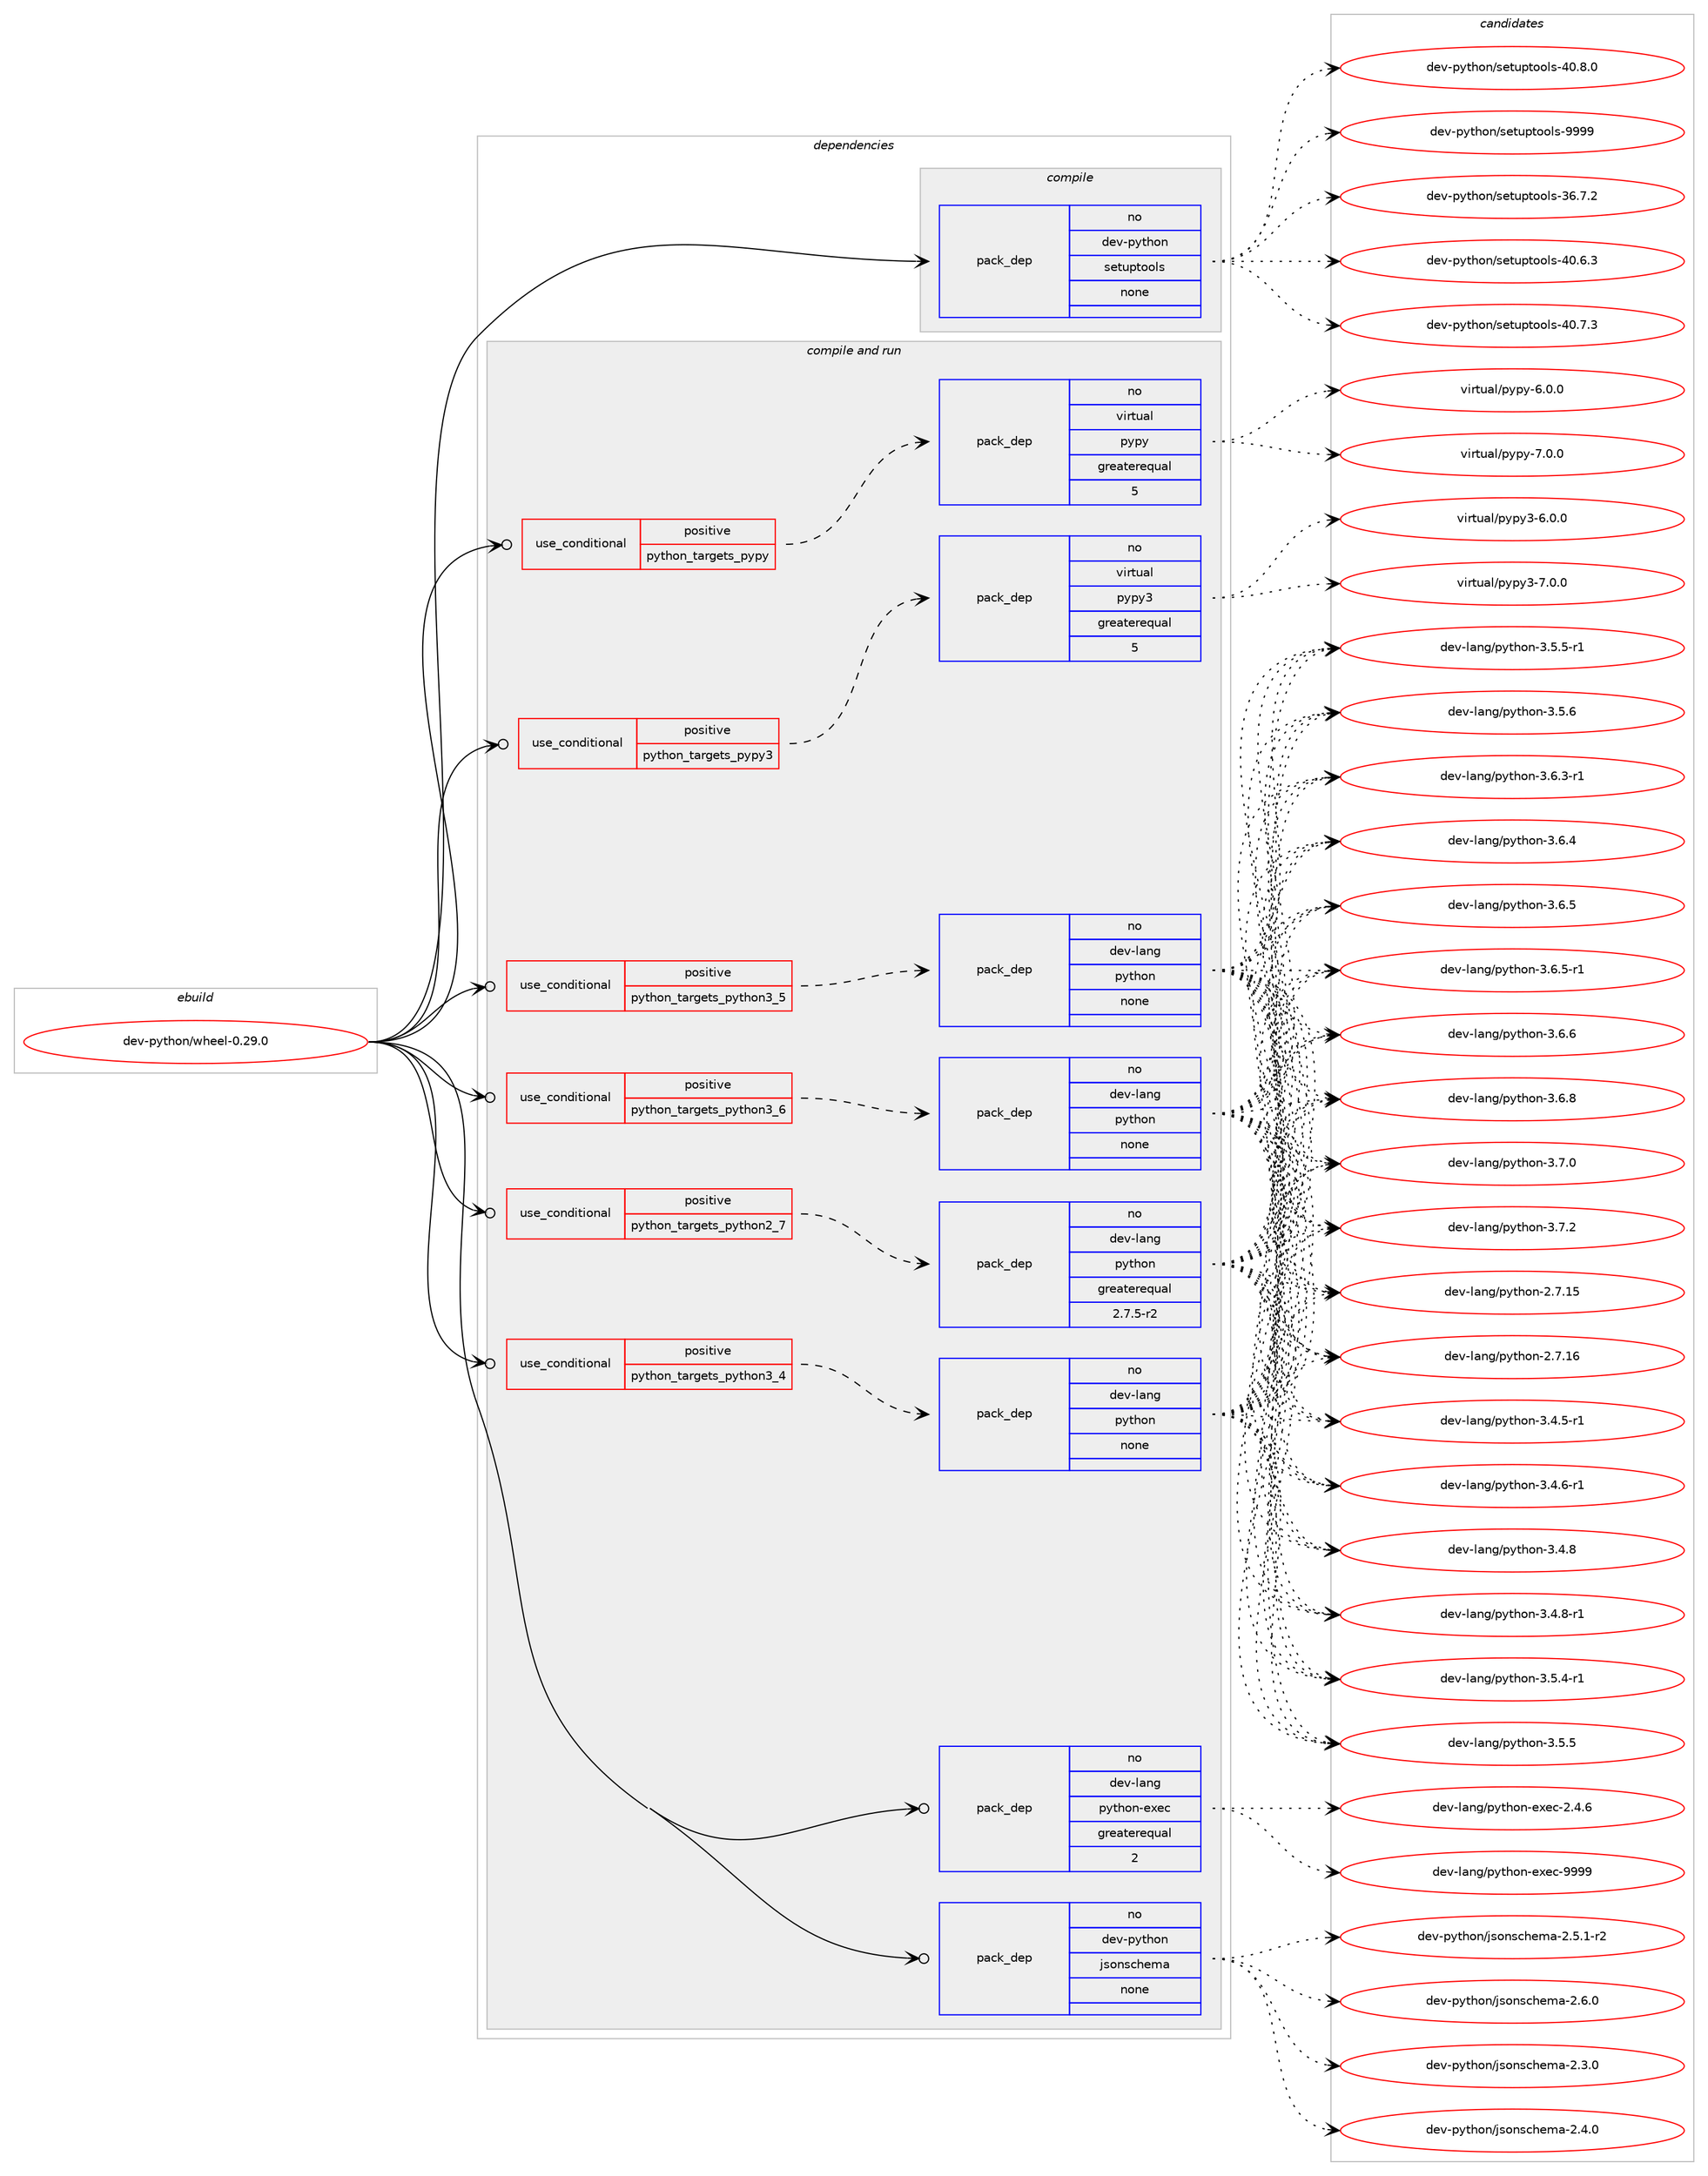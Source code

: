 digraph prolog {

# *************
# Graph options
# *************

newrank=true;
concentrate=true;
compound=true;
graph [rankdir=LR,fontname=Helvetica,fontsize=10,ranksep=1.5];#, ranksep=2.5, nodesep=0.2];
edge  [arrowhead=vee];
node  [fontname=Helvetica,fontsize=10];

# **********
# The ebuild
# **********

subgraph cluster_leftcol {
color=gray;
rank=same;
label=<<i>ebuild</i>>;
id [label="dev-python/wheel-0.29.0", color=red, width=4, href="../dev-python/wheel-0.29.0.svg"];
}

# ****************
# The dependencies
# ****************

subgraph cluster_midcol {
color=gray;
label=<<i>dependencies</i>>;
subgraph cluster_compile {
fillcolor="#eeeeee";
style=filled;
label=<<i>compile</i>>;
subgraph pack1037752 {
dependency1447914 [label=<<TABLE BORDER="0" CELLBORDER="1" CELLSPACING="0" CELLPADDING="4" WIDTH="220"><TR><TD ROWSPAN="6" CELLPADDING="30">pack_dep</TD></TR><TR><TD WIDTH="110">no</TD></TR><TR><TD>dev-python</TD></TR><TR><TD>setuptools</TD></TR><TR><TD>none</TD></TR><TR><TD></TD></TR></TABLE>>, shape=none, color=blue];
}
id:e -> dependency1447914:w [weight=20,style="solid",arrowhead="vee"];
}
subgraph cluster_compileandrun {
fillcolor="#eeeeee";
style=filled;
label=<<i>compile and run</i>>;
subgraph cond386792 {
dependency1447915 [label=<<TABLE BORDER="0" CELLBORDER="1" CELLSPACING="0" CELLPADDING="4"><TR><TD ROWSPAN="3" CELLPADDING="10">use_conditional</TD></TR><TR><TD>positive</TD></TR><TR><TD>python_targets_pypy</TD></TR></TABLE>>, shape=none, color=red];
subgraph pack1037753 {
dependency1447916 [label=<<TABLE BORDER="0" CELLBORDER="1" CELLSPACING="0" CELLPADDING="4" WIDTH="220"><TR><TD ROWSPAN="6" CELLPADDING="30">pack_dep</TD></TR><TR><TD WIDTH="110">no</TD></TR><TR><TD>virtual</TD></TR><TR><TD>pypy</TD></TR><TR><TD>greaterequal</TD></TR><TR><TD>5</TD></TR></TABLE>>, shape=none, color=blue];
}
dependency1447915:e -> dependency1447916:w [weight=20,style="dashed",arrowhead="vee"];
}
id:e -> dependency1447915:w [weight=20,style="solid",arrowhead="odotvee"];
subgraph cond386793 {
dependency1447917 [label=<<TABLE BORDER="0" CELLBORDER="1" CELLSPACING="0" CELLPADDING="4"><TR><TD ROWSPAN="3" CELLPADDING="10">use_conditional</TD></TR><TR><TD>positive</TD></TR><TR><TD>python_targets_pypy3</TD></TR></TABLE>>, shape=none, color=red];
subgraph pack1037754 {
dependency1447918 [label=<<TABLE BORDER="0" CELLBORDER="1" CELLSPACING="0" CELLPADDING="4" WIDTH="220"><TR><TD ROWSPAN="6" CELLPADDING="30">pack_dep</TD></TR><TR><TD WIDTH="110">no</TD></TR><TR><TD>virtual</TD></TR><TR><TD>pypy3</TD></TR><TR><TD>greaterequal</TD></TR><TR><TD>5</TD></TR></TABLE>>, shape=none, color=blue];
}
dependency1447917:e -> dependency1447918:w [weight=20,style="dashed",arrowhead="vee"];
}
id:e -> dependency1447917:w [weight=20,style="solid",arrowhead="odotvee"];
subgraph cond386794 {
dependency1447919 [label=<<TABLE BORDER="0" CELLBORDER="1" CELLSPACING="0" CELLPADDING="4"><TR><TD ROWSPAN="3" CELLPADDING="10">use_conditional</TD></TR><TR><TD>positive</TD></TR><TR><TD>python_targets_python2_7</TD></TR></TABLE>>, shape=none, color=red];
subgraph pack1037755 {
dependency1447920 [label=<<TABLE BORDER="0" CELLBORDER="1" CELLSPACING="0" CELLPADDING="4" WIDTH="220"><TR><TD ROWSPAN="6" CELLPADDING="30">pack_dep</TD></TR><TR><TD WIDTH="110">no</TD></TR><TR><TD>dev-lang</TD></TR><TR><TD>python</TD></TR><TR><TD>greaterequal</TD></TR><TR><TD>2.7.5-r2</TD></TR></TABLE>>, shape=none, color=blue];
}
dependency1447919:e -> dependency1447920:w [weight=20,style="dashed",arrowhead="vee"];
}
id:e -> dependency1447919:w [weight=20,style="solid",arrowhead="odotvee"];
subgraph cond386795 {
dependency1447921 [label=<<TABLE BORDER="0" CELLBORDER="1" CELLSPACING="0" CELLPADDING="4"><TR><TD ROWSPAN="3" CELLPADDING="10">use_conditional</TD></TR><TR><TD>positive</TD></TR><TR><TD>python_targets_python3_4</TD></TR></TABLE>>, shape=none, color=red];
subgraph pack1037756 {
dependency1447922 [label=<<TABLE BORDER="0" CELLBORDER="1" CELLSPACING="0" CELLPADDING="4" WIDTH="220"><TR><TD ROWSPAN="6" CELLPADDING="30">pack_dep</TD></TR><TR><TD WIDTH="110">no</TD></TR><TR><TD>dev-lang</TD></TR><TR><TD>python</TD></TR><TR><TD>none</TD></TR><TR><TD></TD></TR></TABLE>>, shape=none, color=blue];
}
dependency1447921:e -> dependency1447922:w [weight=20,style="dashed",arrowhead="vee"];
}
id:e -> dependency1447921:w [weight=20,style="solid",arrowhead="odotvee"];
subgraph cond386796 {
dependency1447923 [label=<<TABLE BORDER="0" CELLBORDER="1" CELLSPACING="0" CELLPADDING="4"><TR><TD ROWSPAN="3" CELLPADDING="10">use_conditional</TD></TR><TR><TD>positive</TD></TR><TR><TD>python_targets_python3_5</TD></TR></TABLE>>, shape=none, color=red];
subgraph pack1037757 {
dependency1447924 [label=<<TABLE BORDER="0" CELLBORDER="1" CELLSPACING="0" CELLPADDING="4" WIDTH="220"><TR><TD ROWSPAN="6" CELLPADDING="30">pack_dep</TD></TR><TR><TD WIDTH="110">no</TD></TR><TR><TD>dev-lang</TD></TR><TR><TD>python</TD></TR><TR><TD>none</TD></TR><TR><TD></TD></TR></TABLE>>, shape=none, color=blue];
}
dependency1447923:e -> dependency1447924:w [weight=20,style="dashed",arrowhead="vee"];
}
id:e -> dependency1447923:w [weight=20,style="solid",arrowhead="odotvee"];
subgraph cond386797 {
dependency1447925 [label=<<TABLE BORDER="0" CELLBORDER="1" CELLSPACING="0" CELLPADDING="4"><TR><TD ROWSPAN="3" CELLPADDING="10">use_conditional</TD></TR><TR><TD>positive</TD></TR><TR><TD>python_targets_python3_6</TD></TR></TABLE>>, shape=none, color=red];
subgraph pack1037758 {
dependency1447926 [label=<<TABLE BORDER="0" CELLBORDER="1" CELLSPACING="0" CELLPADDING="4" WIDTH="220"><TR><TD ROWSPAN="6" CELLPADDING="30">pack_dep</TD></TR><TR><TD WIDTH="110">no</TD></TR><TR><TD>dev-lang</TD></TR><TR><TD>python</TD></TR><TR><TD>none</TD></TR><TR><TD></TD></TR></TABLE>>, shape=none, color=blue];
}
dependency1447925:e -> dependency1447926:w [weight=20,style="dashed",arrowhead="vee"];
}
id:e -> dependency1447925:w [weight=20,style="solid",arrowhead="odotvee"];
subgraph pack1037759 {
dependency1447927 [label=<<TABLE BORDER="0" CELLBORDER="1" CELLSPACING="0" CELLPADDING="4" WIDTH="220"><TR><TD ROWSPAN="6" CELLPADDING="30">pack_dep</TD></TR><TR><TD WIDTH="110">no</TD></TR><TR><TD>dev-lang</TD></TR><TR><TD>python-exec</TD></TR><TR><TD>greaterequal</TD></TR><TR><TD>2</TD></TR></TABLE>>, shape=none, color=blue];
}
id:e -> dependency1447927:w [weight=20,style="solid",arrowhead="odotvee"];
subgraph pack1037760 {
dependency1447928 [label=<<TABLE BORDER="0" CELLBORDER="1" CELLSPACING="0" CELLPADDING="4" WIDTH="220"><TR><TD ROWSPAN="6" CELLPADDING="30">pack_dep</TD></TR><TR><TD WIDTH="110">no</TD></TR><TR><TD>dev-python</TD></TR><TR><TD>jsonschema</TD></TR><TR><TD>none</TD></TR><TR><TD></TD></TR></TABLE>>, shape=none, color=blue];
}
id:e -> dependency1447928:w [weight=20,style="solid",arrowhead="odotvee"];
}
subgraph cluster_run {
fillcolor="#eeeeee";
style=filled;
label=<<i>run</i>>;
}
}

# **************
# The candidates
# **************

subgraph cluster_choices {
rank=same;
color=gray;
label=<<i>candidates</i>>;

subgraph choice1037752 {
color=black;
nodesep=1;
choice100101118451121211161041111104711510111611711211611111110811545515446554650 [label="dev-python/setuptools-36.7.2", color=red, width=4,href="../dev-python/setuptools-36.7.2.svg"];
choice100101118451121211161041111104711510111611711211611111110811545524846544651 [label="dev-python/setuptools-40.6.3", color=red, width=4,href="../dev-python/setuptools-40.6.3.svg"];
choice100101118451121211161041111104711510111611711211611111110811545524846554651 [label="dev-python/setuptools-40.7.3", color=red, width=4,href="../dev-python/setuptools-40.7.3.svg"];
choice100101118451121211161041111104711510111611711211611111110811545524846564648 [label="dev-python/setuptools-40.8.0", color=red, width=4,href="../dev-python/setuptools-40.8.0.svg"];
choice10010111845112121116104111110471151011161171121161111111081154557575757 [label="dev-python/setuptools-9999", color=red, width=4,href="../dev-python/setuptools-9999.svg"];
dependency1447914:e -> choice100101118451121211161041111104711510111611711211611111110811545515446554650:w [style=dotted,weight="100"];
dependency1447914:e -> choice100101118451121211161041111104711510111611711211611111110811545524846544651:w [style=dotted,weight="100"];
dependency1447914:e -> choice100101118451121211161041111104711510111611711211611111110811545524846554651:w [style=dotted,weight="100"];
dependency1447914:e -> choice100101118451121211161041111104711510111611711211611111110811545524846564648:w [style=dotted,weight="100"];
dependency1447914:e -> choice10010111845112121116104111110471151011161171121161111111081154557575757:w [style=dotted,weight="100"];
}
subgraph choice1037753 {
color=black;
nodesep=1;
choice1181051141161179710847112121112121455446484648 [label="virtual/pypy-6.0.0", color=red, width=4,href="../virtual/pypy-6.0.0.svg"];
choice1181051141161179710847112121112121455546484648 [label="virtual/pypy-7.0.0", color=red, width=4,href="../virtual/pypy-7.0.0.svg"];
dependency1447916:e -> choice1181051141161179710847112121112121455446484648:w [style=dotted,weight="100"];
dependency1447916:e -> choice1181051141161179710847112121112121455546484648:w [style=dotted,weight="100"];
}
subgraph choice1037754 {
color=black;
nodesep=1;
choice118105114116117971084711212111212151455446484648 [label="virtual/pypy3-6.0.0", color=red, width=4,href="../virtual/pypy3-6.0.0.svg"];
choice118105114116117971084711212111212151455546484648 [label="virtual/pypy3-7.0.0", color=red, width=4,href="../virtual/pypy3-7.0.0.svg"];
dependency1447918:e -> choice118105114116117971084711212111212151455446484648:w [style=dotted,weight="100"];
dependency1447918:e -> choice118105114116117971084711212111212151455546484648:w [style=dotted,weight="100"];
}
subgraph choice1037755 {
color=black;
nodesep=1;
choice10010111845108971101034711212111610411111045504655464953 [label="dev-lang/python-2.7.15", color=red, width=4,href="../dev-lang/python-2.7.15.svg"];
choice10010111845108971101034711212111610411111045504655464954 [label="dev-lang/python-2.7.16", color=red, width=4,href="../dev-lang/python-2.7.16.svg"];
choice1001011184510897110103471121211161041111104551465246534511449 [label="dev-lang/python-3.4.5-r1", color=red, width=4,href="../dev-lang/python-3.4.5-r1.svg"];
choice1001011184510897110103471121211161041111104551465246544511449 [label="dev-lang/python-3.4.6-r1", color=red, width=4,href="../dev-lang/python-3.4.6-r1.svg"];
choice100101118451089711010347112121116104111110455146524656 [label="dev-lang/python-3.4.8", color=red, width=4,href="../dev-lang/python-3.4.8.svg"];
choice1001011184510897110103471121211161041111104551465246564511449 [label="dev-lang/python-3.4.8-r1", color=red, width=4,href="../dev-lang/python-3.4.8-r1.svg"];
choice1001011184510897110103471121211161041111104551465346524511449 [label="dev-lang/python-3.5.4-r1", color=red, width=4,href="../dev-lang/python-3.5.4-r1.svg"];
choice100101118451089711010347112121116104111110455146534653 [label="dev-lang/python-3.5.5", color=red, width=4,href="../dev-lang/python-3.5.5.svg"];
choice1001011184510897110103471121211161041111104551465346534511449 [label="dev-lang/python-3.5.5-r1", color=red, width=4,href="../dev-lang/python-3.5.5-r1.svg"];
choice100101118451089711010347112121116104111110455146534654 [label="dev-lang/python-3.5.6", color=red, width=4,href="../dev-lang/python-3.5.6.svg"];
choice1001011184510897110103471121211161041111104551465446514511449 [label="dev-lang/python-3.6.3-r1", color=red, width=4,href="../dev-lang/python-3.6.3-r1.svg"];
choice100101118451089711010347112121116104111110455146544652 [label="dev-lang/python-3.6.4", color=red, width=4,href="../dev-lang/python-3.6.4.svg"];
choice100101118451089711010347112121116104111110455146544653 [label="dev-lang/python-3.6.5", color=red, width=4,href="../dev-lang/python-3.6.5.svg"];
choice1001011184510897110103471121211161041111104551465446534511449 [label="dev-lang/python-3.6.5-r1", color=red, width=4,href="../dev-lang/python-3.6.5-r1.svg"];
choice100101118451089711010347112121116104111110455146544654 [label="dev-lang/python-3.6.6", color=red, width=4,href="../dev-lang/python-3.6.6.svg"];
choice100101118451089711010347112121116104111110455146544656 [label="dev-lang/python-3.6.8", color=red, width=4,href="../dev-lang/python-3.6.8.svg"];
choice100101118451089711010347112121116104111110455146554648 [label="dev-lang/python-3.7.0", color=red, width=4,href="../dev-lang/python-3.7.0.svg"];
choice100101118451089711010347112121116104111110455146554650 [label="dev-lang/python-3.7.2", color=red, width=4,href="../dev-lang/python-3.7.2.svg"];
dependency1447920:e -> choice10010111845108971101034711212111610411111045504655464953:w [style=dotted,weight="100"];
dependency1447920:e -> choice10010111845108971101034711212111610411111045504655464954:w [style=dotted,weight="100"];
dependency1447920:e -> choice1001011184510897110103471121211161041111104551465246534511449:w [style=dotted,weight="100"];
dependency1447920:e -> choice1001011184510897110103471121211161041111104551465246544511449:w [style=dotted,weight="100"];
dependency1447920:e -> choice100101118451089711010347112121116104111110455146524656:w [style=dotted,weight="100"];
dependency1447920:e -> choice1001011184510897110103471121211161041111104551465246564511449:w [style=dotted,weight="100"];
dependency1447920:e -> choice1001011184510897110103471121211161041111104551465346524511449:w [style=dotted,weight="100"];
dependency1447920:e -> choice100101118451089711010347112121116104111110455146534653:w [style=dotted,weight="100"];
dependency1447920:e -> choice1001011184510897110103471121211161041111104551465346534511449:w [style=dotted,weight="100"];
dependency1447920:e -> choice100101118451089711010347112121116104111110455146534654:w [style=dotted,weight="100"];
dependency1447920:e -> choice1001011184510897110103471121211161041111104551465446514511449:w [style=dotted,weight="100"];
dependency1447920:e -> choice100101118451089711010347112121116104111110455146544652:w [style=dotted,weight="100"];
dependency1447920:e -> choice100101118451089711010347112121116104111110455146544653:w [style=dotted,weight="100"];
dependency1447920:e -> choice1001011184510897110103471121211161041111104551465446534511449:w [style=dotted,weight="100"];
dependency1447920:e -> choice100101118451089711010347112121116104111110455146544654:w [style=dotted,weight="100"];
dependency1447920:e -> choice100101118451089711010347112121116104111110455146544656:w [style=dotted,weight="100"];
dependency1447920:e -> choice100101118451089711010347112121116104111110455146554648:w [style=dotted,weight="100"];
dependency1447920:e -> choice100101118451089711010347112121116104111110455146554650:w [style=dotted,weight="100"];
}
subgraph choice1037756 {
color=black;
nodesep=1;
choice10010111845108971101034711212111610411111045504655464953 [label="dev-lang/python-2.7.15", color=red, width=4,href="../dev-lang/python-2.7.15.svg"];
choice10010111845108971101034711212111610411111045504655464954 [label="dev-lang/python-2.7.16", color=red, width=4,href="../dev-lang/python-2.7.16.svg"];
choice1001011184510897110103471121211161041111104551465246534511449 [label="dev-lang/python-3.4.5-r1", color=red, width=4,href="../dev-lang/python-3.4.5-r1.svg"];
choice1001011184510897110103471121211161041111104551465246544511449 [label="dev-lang/python-3.4.6-r1", color=red, width=4,href="../dev-lang/python-3.4.6-r1.svg"];
choice100101118451089711010347112121116104111110455146524656 [label="dev-lang/python-3.4.8", color=red, width=4,href="../dev-lang/python-3.4.8.svg"];
choice1001011184510897110103471121211161041111104551465246564511449 [label="dev-lang/python-3.4.8-r1", color=red, width=4,href="../dev-lang/python-3.4.8-r1.svg"];
choice1001011184510897110103471121211161041111104551465346524511449 [label="dev-lang/python-3.5.4-r1", color=red, width=4,href="../dev-lang/python-3.5.4-r1.svg"];
choice100101118451089711010347112121116104111110455146534653 [label="dev-lang/python-3.5.5", color=red, width=4,href="../dev-lang/python-3.5.5.svg"];
choice1001011184510897110103471121211161041111104551465346534511449 [label="dev-lang/python-3.5.5-r1", color=red, width=4,href="../dev-lang/python-3.5.5-r1.svg"];
choice100101118451089711010347112121116104111110455146534654 [label="dev-lang/python-3.5.6", color=red, width=4,href="../dev-lang/python-3.5.6.svg"];
choice1001011184510897110103471121211161041111104551465446514511449 [label="dev-lang/python-3.6.3-r1", color=red, width=4,href="../dev-lang/python-3.6.3-r1.svg"];
choice100101118451089711010347112121116104111110455146544652 [label="dev-lang/python-3.6.4", color=red, width=4,href="../dev-lang/python-3.6.4.svg"];
choice100101118451089711010347112121116104111110455146544653 [label="dev-lang/python-3.6.5", color=red, width=4,href="../dev-lang/python-3.6.5.svg"];
choice1001011184510897110103471121211161041111104551465446534511449 [label="dev-lang/python-3.6.5-r1", color=red, width=4,href="../dev-lang/python-3.6.5-r1.svg"];
choice100101118451089711010347112121116104111110455146544654 [label="dev-lang/python-3.6.6", color=red, width=4,href="../dev-lang/python-3.6.6.svg"];
choice100101118451089711010347112121116104111110455146544656 [label="dev-lang/python-3.6.8", color=red, width=4,href="../dev-lang/python-3.6.8.svg"];
choice100101118451089711010347112121116104111110455146554648 [label="dev-lang/python-3.7.0", color=red, width=4,href="../dev-lang/python-3.7.0.svg"];
choice100101118451089711010347112121116104111110455146554650 [label="dev-lang/python-3.7.2", color=red, width=4,href="../dev-lang/python-3.7.2.svg"];
dependency1447922:e -> choice10010111845108971101034711212111610411111045504655464953:w [style=dotted,weight="100"];
dependency1447922:e -> choice10010111845108971101034711212111610411111045504655464954:w [style=dotted,weight="100"];
dependency1447922:e -> choice1001011184510897110103471121211161041111104551465246534511449:w [style=dotted,weight="100"];
dependency1447922:e -> choice1001011184510897110103471121211161041111104551465246544511449:w [style=dotted,weight="100"];
dependency1447922:e -> choice100101118451089711010347112121116104111110455146524656:w [style=dotted,weight="100"];
dependency1447922:e -> choice1001011184510897110103471121211161041111104551465246564511449:w [style=dotted,weight="100"];
dependency1447922:e -> choice1001011184510897110103471121211161041111104551465346524511449:w [style=dotted,weight="100"];
dependency1447922:e -> choice100101118451089711010347112121116104111110455146534653:w [style=dotted,weight="100"];
dependency1447922:e -> choice1001011184510897110103471121211161041111104551465346534511449:w [style=dotted,weight="100"];
dependency1447922:e -> choice100101118451089711010347112121116104111110455146534654:w [style=dotted,weight="100"];
dependency1447922:e -> choice1001011184510897110103471121211161041111104551465446514511449:w [style=dotted,weight="100"];
dependency1447922:e -> choice100101118451089711010347112121116104111110455146544652:w [style=dotted,weight="100"];
dependency1447922:e -> choice100101118451089711010347112121116104111110455146544653:w [style=dotted,weight="100"];
dependency1447922:e -> choice1001011184510897110103471121211161041111104551465446534511449:w [style=dotted,weight="100"];
dependency1447922:e -> choice100101118451089711010347112121116104111110455146544654:w [style=dotted,weight="100"];
dependency1447922:e -> choice100101118451089711010347112121116104111110455146544656:w [style=dotted,weight="100"];
dependency1447922:e -> choice100101118451089711010347112121116104111110455146554648:w [style=dotted,weight="100"];
dependency1447922:e -> choice100101118451089711010347112121116104111110455146554650:w [style=dotted,weight="100"];
}
subgraph choice1037757 {
color=black;
nodesep=1;
choice10010111845108971101034711212111610411111045504655464953 [label="dev-lang/python-2.7.15", color=red, width=4,href="../dev-lang/python-2.7.15.svg"];
choice10010111845108971101034711212111610411111045504655464954 [label="dev-lang/python-2.7.16", color=red, width=4,href="../dev-lang/python-2.7.16.svg"];
choice1001011184510897110103471121211161041111104551465246534511449 [label="dev-lang/python-3.4.5-r1", color=red, width=4,href="../dev-lang/python-3.4.5-r1.svg"];
choice1001011184510897110103471121211161041111104551465246544511449 [label="dev-lang/python-3.4.6-r1", color=red, width=4,href="../dev-lang/python-3.4.6-r1.svg"];
choice100101118451089711010347112121116104111110455146524656 [label="dev-lang/python-3.4.8", color=red, width=4,href="../dev-lang/python-3.4.8.svg"];
choice1001011184510897110103471121211161041111104551465246564511449 [label="dev-lang/python-3.4.8-r1", color=red, width=4,href="../dev-lang/python-3.4.8-r1.svg"];
choice1001011184510897110103471121211161041111104551465346524511449 [label="dev-lang/python-3.5.4-r1", color=red, width=4,href="../dev-lang/python-3.5.4-r1.svg"];
choice100101118451089711010347112121116104111110455146534653 [label="dev-lang/python-3.5.5", color=red, width=4,href="../dev-lang/python-3.5.5.svg"];
choice1001011184510897110103471121211161041111104551465346534511449 [label="dev-lang/python-3.5.5-r1", color=red, width=4,href="../dev-lang/python-3.5.5-r1.svg"];
choice100101118451089711010347112121116104111110455146534654 [label="dev-lang/python-3.5.6", color=red, width=4,href="../dev-lang/python-3.5.6.svg"];
choice1001011184510897110103471121211161041111104551465446514511449 [label="dev-lang/python-3.6.3-r1", color=red, width=4,href="../dev-lang/python-3.6.3-r1.svg"];
choice100101118451089711010347112121116104111110455146544652 [label="dev-lang/python-3.6.4", color=red, width=4,href="../dev-lang/python-3.6.4.svg"];
choice100101118451089711010347112121116104111110455146544653 [label="dev-lang/python-3.6.5", color=red, width=4,href="../dev-lang/python-3.6.5.svg"];
choice1001011184510897110103471121211161041111104551465446534511449 [label="dev-lang/python-3.6.5-r1", color=red, width=4,href="../dev-lang/python-3.6.5-r1.svg"];
choice100101118451089711010347112121116104111110455146544654 [label="dev-lang/python-3.6.6", color=red, width=4,href="../dev-lang/python-3.6.6.svg"];
choice100101118451089711010347112121116104111110455146544656 [label="dev-lang/python-3.6.8", color=red, width=4,href="../dev-lang/python-3.6.8.svg"];
choice100101118451089711010347112121116104111110455146554648 [label="dev-lang/python-3.7.0", color=red, width=4,href="../dev-lang/python-3.7.0.svg"];
choice100101118451089711010347112121116104111110455146554650 [label="dev-lang/python-3.7.2", color=red, width=4,href="../dev-lang/python-3.7.2.svg"];
dependency1447924:e -> choice10010111845108971101034711212111610411111045504655464953:w [style=dotted,weight="100"];
dependency1447924:e -> choice10010111845108971101034711212111610411111045504655464954:w [style=dotted,weight="100"];
dependency1447924:e -> choice1001011184510897110103471121211161041111104551465246534511449:w [style=dotted,weight="100"];
dependency1447924:e -> choice1001011184510897110103471121211161041111104551465246544511449:w [style=dotted,weight="100"];
dependency1447924:e -> choice100101118451089711010347112121116104111110455146524656:w [style=dotted,weight="100"];
dependency1447924:e -> choice1001011184510897110103471121211161041111104551465246564511449:w [style=dotted,weight="100"];
dependency1447924:e -> choice1001011184510897110103471121211161041111104551465346524511449:w [style=dotted,weight="100"];
dependency1447924:e -> choice100101118451089711010347112121116104111110455146534653:w [style=dotted,weight="100"];
dependency1447924:e -> choice1001011184510897110103471121211161041111104551465346534511449:w [style=dotted,weight="100"];
dependency1447924:e -> choice100101118451089711010347112121116104111110455146534654:w [style=dotted,weight="100"];
dependency1447924:e -> choice1001011184510897110103471121211161041111104551465446514511449:w [style=dotted,weight="100"];
dependency1447924:e -> choice100101118451089711010347112121116104111110455146544652:w [style=dotted,weight="100"];
dependency1447924:e -> choice100101118451089711010347112121116104111110455146544653:w [style=dotted,weight="100"];
dependency1447924:e -> choice1001011184510897110103471121211161041111104551465446534511449:w [style=dotted,weight="100"];
dependency1447924:e -> choice100101118451089711010347112121116104111110455146544654:w [style=dotted,weight="100"];
dependency1447924:e -> choice100101118451089711010347112121116104111110455146544656:w [style=dotted,weight="100"];
dependency1447924:e -> choice100101118451089711010347112121116104111110455146554648:w [style=dotted,weight="100"];
dependency1447924:e -> choice100101118451089711010347112121116104111110455146554650:w [style=dotted,weight="100"];
}
subgraph choice1037758 {
color=black;
nodesep=1;
choice10010111845108971101034711212111610411111045504655464953 [label="dev-lang/python-2.7.15", color=red, width=4,href="../dev-lang/python-2.7.15.svg"];
choice10010111845108971101034711212111610411111045504655464954 [label="dev-lang/python-2.7.16", color=red, width=4,href="../dev-lang/python-2.7.16.svg"];
choice1001011184510897110103471121211161041111104551465246534511449 [label="dev-lang/python-3.4.5-r1", color=red, width=4,href="../dev-lang/python-3.4.5-r1.svg"];
choice1001011184510897110103471121211161041111104551465246544511449 [label="dev-lang/python-3.4.6-r1", color=red, width=4,href="../dev-lang/python-3.4.6-r1.svg"];
choice100101118451089711010347112121116104111110455146524656 [label="dev-lang/python-3.4.8", color=red, width=4,href="../dev-lang/python-3.4.8.svg"];
choice1001011184510897110103471121211161041111104551465246564511449 [label="dev-lang/python-3.4.8-r1", color=red, width=4,href="../dev-lang/python-3.4.8-r1.svg"];
choice1001011184510897110103471121211161041111104551465346524511449 [label="dev-lang/python-3.5.4-r1", color=red, width=4,href="../dev-lang/python-3.5.4-r1.svg"];
choice100101118451089711010347112121116104111110455146534653 [label="dev-lang/python-3.5.5", color=red, width=4,href="../dev-lang/python-3.5.5.svg"];
choice1001011184510897110103471121211161041111104551465346534511449 [label="dev-lang/python-3.5.5-r1", color=red, width=4,href="../dev-lang/python-3.5.5-r1.svg"];
choice100101118451089711010347112121116104111110455146534654 [label="dev-lang/python-3.5.6", color=red, width=4,href="../dev-lang/python-3.5.6.svg"];
choice1001011184510897110103471121211161041111104551465446514511449 [label="dev-lang/python-3.6.3-r1", color=red, width=4,href="../dev-lang/python-3.6.3-r1.svg"];
choice100101118451089711010347112121116104111110455146544652 [label="dev-lang/python-3.6.4", color=red, width=4,href="../dev-lang/python-3.6.4.svg"];
choice100101118451089711010347112121116104111110455146544653 [label="dev-lang/python-3.6.5", color=red, width=4,href="../dev-lang/python-3.6.5.svg"];
choice1001011184510897110103471121211161041111104551465446534511449 [label="dev-lang/python-3.6.5-r1", color=red, width=4,href="../dev-lang/python-3.6.5-r1.svg"];
choice100101118451089711010347112121116104111110455146544654 [label="dev-lang/python-3.6.6", color=red, width=4,href="../dev-lang/python-3.6.6.svg"];
choice100101118451089711010347112121116104111110455146544656 [label="dev-lang/python-3.6.8", color=red, width=4,href="../dev-lang/python-3.6.8.svg"];
choice100101118451089711010347112121116104111110455146554648 [label="dev-lang/python-3.7.0", color=red, width=4,href="../dev-lang/python-3.7.0.svg"];
choice100101118451089711010347112121116104111110455146554650 [label="dev-lang/python-3.7.2", color=red, width=4,href="../dev-lang/python-3.7.2.svg"];
dependency1447926:e -> choice10010111845108971101034711212111610411111045504655464953:w [style=dotted,weight="100"];
dependency1447926:e -> choice10010111845108971101034711212111610411111045504655464954:w [style=dotted,weight="100"];
dependency1447926:e -> choice1001011184510897110103471121211161041111104551465246534511449:w [style=dotted,weight="100"];
dependency1447926:e -> choice1001011184510897110103471121211161041111104551465246544511449:w [style=dotted,weight="100"];
dependency1447926:e -> choice100101118451089711010347112121116104111110455146524656:w [style=dotted,weight="100"];
dependency1447926:e -> choice1001011184510897110103471121211161041111104551465246564511449:w [style=dotted,weight="100"];
dependency1447926:e -> choice1001011184510897110103471121211161041111104551465346524511449:w [style=dotted,weight="100"];
dependency1447926:e -> choice100101118451089711010347112121116104111110455146534653:w [style=dotted,weight="100"];
dependency1447926:e -> choice1001011184510897110103471121211161041111104551465346534511449:w [style=dotted,weight="100"];
dependency1447926:e -> choice100101118451089711010347112121116104111110455146534654:w [style=dotted,weight="100"];
dependency1447926:e -> choice1001011184510897110103471121211161041111104551465446514511449:w [style=dotted,weight="100"];
dependency1447926:e -> choice100101118451089711010347112121116104111110455146544652:w [style=dotted,weight="100"];
dependency1447926:e -> choice100101118451089711010347112121116104111110455146544653:w [style=dotted,weight="100"];
dependency1447926:e -> choice1001011184510897110103471121211161041111104551465446534511449:w [style=dotted,weight="100"];
dependency1447926:e -> choice100101118451089711010347112121116104111110455146544654:w [style=dotted,weight="100"];
dependency1447926:e -> choice100101118451089711010347112121116104111110455146544656:w [style=dotted,weight="100"];
dependency1447926:e -> choice100101118451089711010347112121116104111110455146554648:w [style=dotted,weight="100"];
dependency1447926:e -> choice100101118451089711010347112121116104111110455146554650:w [style=dotted,weight="100"];
}
subgraph choice1037759 {
color=black;
nodesep=1;
choice1001011184510897110103471121211161041111104510112010199455046524654 [label="dev-lang/python-exec-2.4.6", color=red, width=4,href="../dev-lang/python-exec-2.4.6.svg"];
choice10010111845108971101034711212111610411111045101120101994557575757 [label="dev-lang/python-exec-9999", color=red, width=4,href="../dev-lang/python-exec-9999.svg"];
dependency1447927:e -> choice1001011184510897110103471121211161041111104510112010199455046524654:w [style=dotted,weight="100"];
dependency1447927:e -> choice10010111845108971101034711212111610411111045101120101994557575757:w [style=dotted,weight="100"];
}
subgraph choice1037760 {
color=black;
nodesep=1;
choice10010111845112121116104111110471061151111101159910410110997455046514648 [label="dev-python/jsonschema-2.3.0", color=red, width=4,href="../dev-python/jsonschema-2.3.0.svg"];
choice10010111845112121116104111110471061151111101159910410110997455046524648 [label="dev-python/jsonschema-2.4.0", color=red, width=4,href="../dev-python/jsonschema-2.4.0.svg"];
choice100101118451121211161041111104710611511111011599104101109974550465346494511450 [label="dev-python/jsonschema-2.5.1-r2", color=red, width=4,href="../dev-python/jsonschema-2.5.1-r2.svg"];
choice10010111845112121116104111110471061151111101159910410110997455046544648 [label="dev-python/jsonschema-2.6.0", color=red, width=4,href="../dev-python/jsonschema-2.6.0.svg"];
dependency1447928:e -> choice10010111845112121116104111110471061151111101159910410110997455046514648:w [style=dotted,weight="100"];
dependency1447928:e -> choice10010111845112121116104111110471061151111101159910410110997455046524648:w [style=dotted,weight="100"];
dependency1447928:e -> choice100101118451121211161041111104710611511111011599104101109974550465346494511450:w [style=dotted,weight="100"];
dependency1447928:e -> choice10010111845112121116104111110471061151111101159910410110997455046544648:w [style=dotted,weight="100"];
}
}

}
